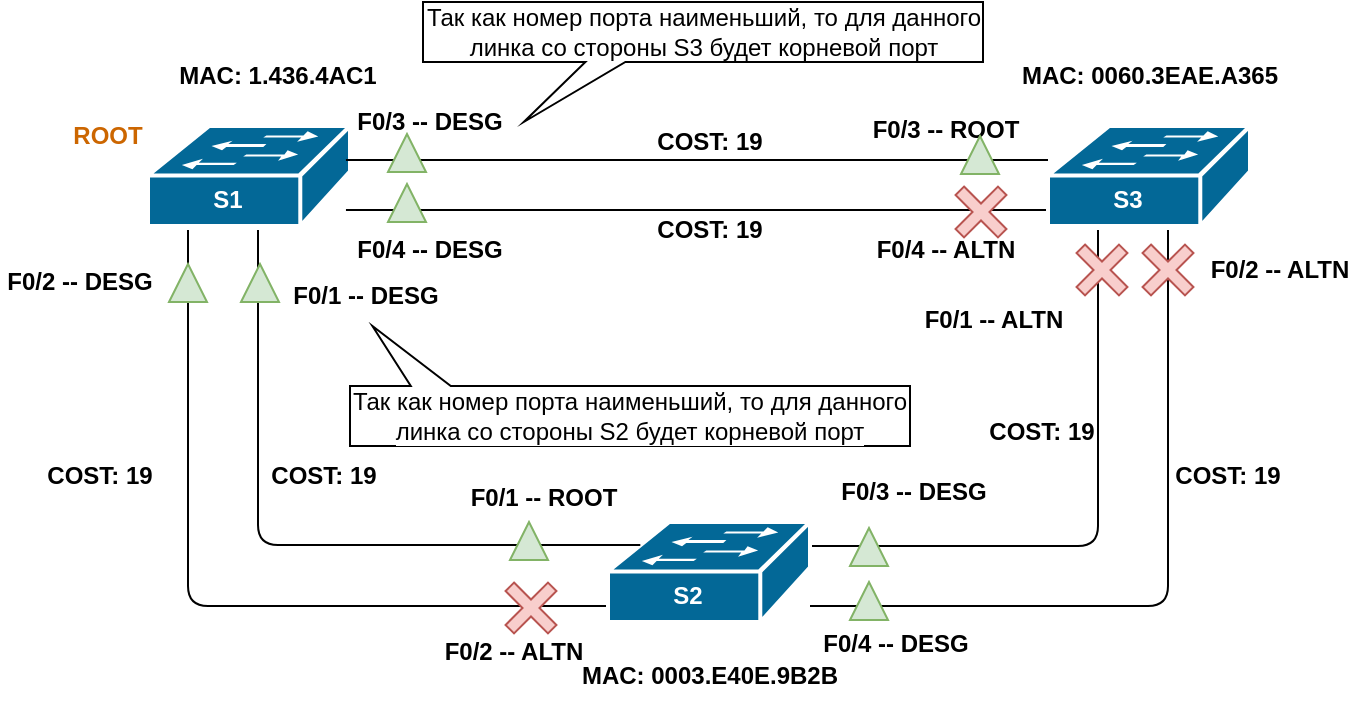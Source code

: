 <mxfile version="20.3.0" type="github">
  <diagram id="FSqGW_gwmn6mpwqzGmPX" name="Страница 1">
    <mxGraphModel dx="1550" dy="835" grid="1" gridSize="10" guides="1" tooltips="1" connect="1" arrows="1" fold="1" page="1" pageScale="1" pageWidth="2336" pageHeight="1654" math="0" shadow="0">
      <root>
        <mxCell id="0" />
        <mxCell id="1" parent="0" />
        <mxCell id="iCD_IcLdnUCjqHumPRnd-8" style="edgeStyle=orthogonalEdgeStyle;rounded=1;orthogonalLoop=1;jettySize=auto;html=1;strokeColor=default;endArrow=none;endFill=0;" parent="1" source="iCD_IcLdnUCjqHumPRnd-10" target="iCD_IcLdnUCjqHumPRnd-12" edge="1">
          <mxGeometry relative="1" as="geometry">
            <Array as="points">
              <mxPoint x="350" y="510" />
            </Array>
          </mxGeometry>
        </mxCell>
        <mxCell id="iCD_IcLdnUCjqHumPRnd-9" style="edgeStyle=orthogonalEdgeStyle;rounded=1;orthogonalLoop=1;jettySize=auto;html=1;exitX=0.98;exitY=0.5;exitDx=0;exitDy=0;exitPerimeter=0;entryX=0;entryY=0.5;entryDx=0;entryDy=0;entryPerimeter=0;strokeColor=default;endArrow=none;endFill=0;" parent="1" edge="1">
          <mxGeometry relative="1" as="geometry">
            <mxPoint x="428.98" y="312" as="sourcePoint" />
            <mxPoint x="780" y="312" as="targetPoint" />
          </mxGeometry>
        </mxCell>
        <mxCell id="iCD_IcLdnUCjqHumPRnd-1" value="" style="shape=mxgraph.cisco.switches.workgroup_switch;sketch=0;html=1;pointerEvents=1;dashed=0;fillColor=#036897;strokeColor=#ffffff;strokeWidth=2;verticalLabelPosition=bottom;verticalAlign=top;align=center;outlineConnect=0;" parent="1" vertex="1">
          <mxGeometry x="330" y="270" width="101" height="50" as="geometry" />
        </mxCell>
        <mxCell id="iCD_IcLdnUCjqHumPRnd-7" style="edgeStyle=orthogonalEdgeStyle;rounded=1;orthogonalLoop=1;jettySize=auto;html=1;strokeColor=default;endArrow=none;endFill=0;startArrow=none;" parent="1" source="iCD_IcLdnUCjqHumPRnd-11" target="iCD_IcLdnUCjqHumPRnd-3" edge="1">
          <mxGeometry relative="1" as="geometry">
            <Array as="points">
              <mxPoint x="840" y="510" />
            </Array>
            <mxPoint x="780" y="590" as="targetPoint" />
          </mxGeometry>
        </mxCell>
        <mxCell id="iCD_IcLdnUCjqHumPRnd-2" value="" style="shape=mxgraph.cisco.switches.workgroup_switch;sketch=0;html=1;pointerEvents=1;dashed=0;fillColor=#036897;strokeColor=#ffffff;strokeWidth=2;verticalLabelPosition=bottom;verticalAlign=top;align=center;outlineConnect=0;" parent="1" vertex="1">
          <mxGeometry x="780" y="270" width="101" height="50" as="geometry" />
        </mxCell>
        <mxCell id="6-lfDugaZAaRlOOavOw_-10" style="edgeStyle=orthogonalEdgeStyle;rounded=1;orthogonalLoop=1;jettySize=auto;html=1;entryX=0.25;entryY=1;entryDx=0;entryDy=0;endArrow=none;endFill=0;" edge="1" parent="1" source="iCD_IcLdnUCjqHumPRnd-3" target="iCD_IcLdnUCjqHumPRnd-11">
          <mxGeometry relative="1" as="geometry">
            <Array as="points">
              <mxPoint x="805" y="480" />
            </Array>
          </mxGeometry>
        </mxCell>
        <mxCell id="iCD_IcLdnUCjqHumPRnd-3" value="" style="shape=mxgraph.cisco.switches.workgroup_switch;sketch=0;html=1;pointerEvents=1;dashed=0;fillColor=#036897;strokeColor=#ffffff;strokeWidth=2;verticalLabelPosition=bottom;verticalAlign=top;align=center;outlineConnect=0;" parent="1" vertex="1">
          <mxGeometry x="560" y="468" width="101" height="50" as="geometry" />
        </mxCell>
        <mxCell id="6-lfDugaZAaRlOOavOw_-23" style="edgeStyle=orthogonalEdgeStyle;rounded=1;orthogonalLoop=1;jettySize=auto;html=1;exitX=0.75;exitY=1;exitDx=0;exitDy=0;entryX=0.16;entryY=0.23;entryDx=0;entryDy=0;entryPerimeter=0;endArrow=none;endFill=0;" edge="1" parent="1" source="iCD_IcLdnUCjqHumPRnd-10" target="iCD_IcLdnUCjqHumPRnd-3">
          <mxGeometry relative="1" as="geometry">
            <Array as="points">
              <mxPoint x="385" y="480" />
            </Array>
          </mxGeometry>
        </mxCell>
        <mxCell id="iCD_IcLdnUCjqHumPRnd-10" value="&lt;b&gt;S1&lt;/b&gt;" style="text;html=1;strokeColor=none;fillColor=none;align=center;verticalAlign=middle;whiteSpace=wrap;rounded=0;fontColor=#FFFFFF;" parent="1" vertex="1">
          <mxGeometry x="340" y="292" width="60" height="30" as="geometry" />
        </mxCell>
        <mxCell id="iCD_IcLdnUCjqHumPRnd-11" value="&lt;b&gt;S3&lt;/b&gt;" style="text;html=1;strokeColor=none;fillColor=none;align=center;verticalAlign=middle;whiteSpace=wrap;rounded=0;fontColor=#FFFFFF;" parent="1" vertex="1">
          <mxGeometry x="790" y="292" width="60" height="30" as="geometry" />
        </mxCell>
        <mxCell id="iCD_IcLdnUCjqHumPRnd-12" value="&lt;b&gt;S2&lt;/b&gt;" style="text;html=1;strokeColor=none;fillColor=none;align=center;verticalAlign=middle;whiteSpace=wrap;rounded=0;fontColor=#FFFFFF;" parent="1" vertex="1">
          <mxGeometry x="570" y="490" width="60" height="30" as="geometry" />
        </mxCell>
        <mxCell id="iCD_IcLdnUCjqHumPRnd-13" value="&lt;b&gt;MAC:&amp;nbsp;1.436.4AC1&lt;/b&gt;" style="text;html=1;strokeColor=none;fillColor=none;align=center;verticalAlign=middle;whiteSpace=wrap;rounded=0;fontColor=#000000;" parent="1" vertex="1">
          <mxGeometry x="320" y="230" width="150" height="30" as="geometry" />
        </mxCell>
        <mxCell id="iCD_IcLdnUCjqHumPRnd-14" value="&lt;b&gt;MAC:&amp;nbsp;0003.E40E.9B2B&lt;/b&gt;" style="text;html=1;strokeColor=none;fillColor=none;align=center;verticalAlign=middle;whiteSpace=wrap;rounded=0;fontColor=#000000;" parent="1" vertex="1">
          <mxGeometry x="535.5" y="530" width="150" height="30" as="geometry" />
        </mxCell>
        <mxCell id="iCD_IcLdnUCjqHumPRnd-15" value="&lt;b&gt;MAC:&amp;nbsp;0060.3EAE.A365&lt;/b&gt;" style="text;html=1;strokeColor=none;fillColor=none;align=center;verticalAlign=middle;whiteSpace=wrap;rounded=0;fontColor=#000000;" parent="1" vertex="1">
          <mxGeometry x="755.5" y="230" width="150" height="30" as="geometry" />
        </mxCell>
        <mxCell id="iCD_IcLdnUCjqHumPRnd-16" value="&lt;b&gt;&lt;font&gt;ROOT&lt;/font&gt;&lt;/b&gt;" style="text;html=1;strokeColor=none;fillColor=none;align=center;verticalAlign=middle;whiteSpace=wrap;rounded=0;fontColor=#CC6600;" parent="1" vertex="1">
          <mxGeometry x="280" y="260" width="60" height="30" as="geometry" />
        </mxCell>
        <mxCell id="iCD_IcLdnUCjqHumPRnd-17" value="&lt;font color=&quot;#000000&quot;&gt;&lt;b&gt;F0/2 -- DESG&lt;/b&gt;&lt;/font&gt;" style="text;html=1;strokeColor=none;fillColor=none;align=center;verticalAlign=middle;whiteSpace=wrap;rounded=0;fontColor=#CC6600;" parent="1" vertex="1">
          <mxGeometry x="256" y="333" width="80" height="30" as="geometry" />
        </mxCell>
        <mxCell id="iCD_IcLdnUCjqHumPRnd-18" value="&lt;font color=&quot;#000000&quot;&gt;&lt;b&gt;F0/2 -- ALTN&lt;/b&gt;&lt;/font&gt;" style="text;html=1;strokeColor=none;fillColor=none;align=center;verticalAlign=middle;whiteSpace=wrap;rounded=0;fontColor=#CC6600;" parent="1" vertex="1">
          <mxGeometry x="470" y="518" width="85.5" height="30" as="geometry" />
        </mxCell>
        <mxCell id="iCD_IcLdnUCjqHumPRnd-19" value="&lt;font color=&quot;#000000&quot;&gt;&lt;b&gt;F0/4 -- DESG&lt;/b&gt;&lt;/font&gt;" style="text;html=1;strokeColor=none;fillColor=none;align=center;verticalAlign=middle;whiteSpace=wrap;rounded=0;fontColor=#CC6600;" parent="1" vertex="1">
          <mxGeometry x="661" y="514" width="85.5" height="30" as="geometry" />
        </mxCell>
        <mxCell id="iCD_IcLdnUCjqHumPRnd-20" value="&lt;font color=&quot;#000000&quot;&gt;&lt;b&gt;F0/2 -- ALTN&lt;/b&gt;&lt;/font&gt;" style="text;html=1;strokeColor=none;fillColor=none;align=center;verticalAlign=middle;whiteSpace=wrap;rounded=0;fontColor=#CC6600;" parent="1" vertex="1">
          <mxGeometry x="853" y="327" width="85.5" height="30" as="geometry" />
        </mxCell>
        <mxCell id="iCD_IcLdnUCjqHumPRnd-21" value="&lt;font color=&quot;#000000&quot;&gt;&lt;b&gt;F0/4 -- ALTN&lt;/b&gt;&lt;/font&gt;" style="text;html=1;strokeColor=none;fillColor=none;align=center;verticalAlign=middle;whiteSpace=wrap;rounded=0;fontColor=#CC6600;" parent="1" vertex="1">
          <mxGeometry x="685.5" y="317" width="85.5" height="30" as="geometry" />
        </mxCell>
        <mxCell id="iCD_IcLdnUCjqHumPRnd-22" value="" style="shape=cross;whiteSpace=wrap;html=1;rotation=45;fillColor=#f8cecc;strokeColor=#b85450;" parent="1" vertex="1">
          <mxGeometry x="825" y="327" width="30" height="30" as="geometry" />
        </mxCell>
        <mxCell id="iCD_IcLdnUCjqHumPRnd-25" value="&lt;font color=&quot;#000000&quot;&gt;&lt;b&gt;F0/4 -- DESG&lt;/b&gt;&lt;/font&gt;" style="text;html=1;strokeColor=none;fillColor=none;align=center;verticalAlign=middle;whiteSpace=wrap;rounded=0;fontColor=#CC6600;" parent="1" vertex="1">
          <mxGeometry x="431" y="317" width="80" height="30" as="geometry" />
        </mxCell>
        <mxCell id="iCD_IcLdnUCjqHumPRnd-29" value="&lt;b&gt;COST: 19&lt;/b&gt;" style="text;html=1;strokeColor=none;fillColor=none;align=center;verticalAlign=middle;whiteSpace=wrap;rounded=0;fontColor=#000000;" parent="1" vertex="1">
          <mxGeometry x="580.5" y="263" width="60" height="30" as="geometry" />
        </mxCell>
        <mxCell id="iCD_IcLdnUCjqHumPRnd-33" value="&lt;b&gt;COST: 19&lt;/b&gt;" style="text;html=1;strokeColor=none;fillColor=none;align=center;verticalAlign=middle;whiteSpace=wrap;rounded=0;fontColor=#000000;" parent="1" vertex="1">
          <mxGeometry x="276" y="430" width="60" height="30" as="geometry" />
        </mxCell>
        <mxCell id="iCD_IcLdnUCjqHumPRnd-37" value="" style="triangle;whiteSpace=wrap;html=1;rotation=-90;fillColor=#d5e8d4;strokeColor=#82b366;" parent="1" vertex="1">
          <mxGeometry x="450" y="299" width="19" height="19" as="geometry" />
        </mxCell>
        <mxCell id="iCD_IcLdnUCjqHumPRnd-41" value="" style="triangle;whiteSpace=wrap;html=1;rotation=-90;fillColor=#d5e8d4;strokeColor=#82b366;" parent="1" vertex="1">
          <mxGeometry x="340.5" y="339" width="19" height="19" as="geometry" />
        </mxCell>
        <mxCell id="iCD_IcLdnUCjqHumPRnd-43" value="" style="triangle;whiteSpace=wrap;html=1;rotation=-90;fillColor=#d5e8d4;strokeColor=#82b366;" parent="1" vertex="1">
          <mxGeometry x="511" y="468" width="19" height="19" as="geometry" />
        </mxCell>
        <mxCell id="iCD_IcLdnUCjqHumPRnd-44" value="" style="triangle;whiteSpace=wrap;html=1;rotation=-90;fillColor=#d5e8d4;strokeColor=#82b366;" parent="1" vertex="1">
          <mxGeometry x="681" y="498" width="19" height="19" as="geometry" />
        </mxCell>
        <mxCell id="6-lfDugaZAaRlOOavOw_-1" style="edgeStyle=orthogonalEdgeStyle;rounded=1;orthogonalLoop=1;jettySize=auto;html=1;exitX=0.98;exitY=0.5;exitDx=0;exitDy=0;exitPerimeter=0;entryX=0;entryY=0.5;entryDx=0;entryDy=0;entryPerimeter=0;strokeColor=default;endArrow=none;endFill=0;" edge="1" parent="1">
          <mxGeometry relative="1" as="geometry">
            <mxPoint x="428.98" y="287" as="sourcePoint" />
            <mxPoint x="780" y="287" as="targetPoint" />
          </mxGeometry>
        </mxCell>
        <mxCell id="6-lfDugaZAaRlOOavOw_-2" value="&lt;font color=&quot;#000000&quot;&gt;&lt;b&gt;F0/3 -- ROOT&lt;/b&gt;&lt;/font&gt;" style="text;html=1;strokeColor=none;fillColor=none;align=center;verticalAlign=middle;whiteSpace=wrap;rounded=0;fontColor=#CC6600;" vertex="1" parent="1">
          <mxGeometry x="685.5" y="257" width="85.5" height="30" as="geometry" />
        </mxCell>
        <mxCell id="6-lfDugaZAaRlOOavOw_-3" value="&lt;font color=&quot;#000000&quot;&gt;&lt;b&gt;F0/3 -- DESG&lt;/b&gt;&lt;/font&gt;" style="text;html=1;strokeColor=none;fillColor=none;align=center;verticalAlign=middle;whiteSpace=wrap;rounded=0;fontColor=#CC6600;" vertex="1" parent="1">
          <mxGeometry x="431" y="253" width="80" height="30" as="geometry" />
        </mxCell>
        <mxCell id="6-lfDugaZAaRlOOavOw_-4" value="" style="triangle;whiteSpace=wrap;html=1;rotation=-90;fillColor=#d5e8d4;strokeColor=#82b366;" vertex="1" parent="1">
          <mxGeometry x="450" y="274" width="19" height="19" as="geometry" />
        </mxCell>
        <mxCell id="6-lfDugaZAaRlOOavOw_-5" value="" style="triangle;whiteSpace=wrap;html=1;rotation=-90;fillColor=#d5e8d4;strokeColor=#82b366;" vertex="1" parent="1">
          <mxGeometry x="736.5" y="275" width="19" height="19" as="geometry" />
        </mxCell>
        <mxCell id="6-lfDugaZAaRlOOavOw_-6" value="Так как номер порта наименьший, то для данного линка со стороны S3 будет корневой порт" style="shape=callout;whiteSpace=wrap;html=1;perimeter=calloutPerimeter;size=30;position=0.29;position2=0.18;" vertex="1" parent="1">
          <mxGeometry x="467.5" y="208" width="280" height="60" as="geometry" />
        </mxCell>
        <mxCell id="6-lfDugaZAaRlOOavOw_-7" value="" style="shape=cross;whiteSpace=wrap;html=1;rotation=45;fillColor=#f8cecc;strokeColor=#b85450;" vertex="1" parent="1">
          <mxGeometry x="731.5" y="298" width="30" height="30" as="geometry" />
        </mxCell>
        <mxCell id="6-lfDugaZAaRlOOavOw_-8" value="&lt;b&gt;COST: 19&lt;/b&gt;" style="text;html=1;strokeColor=none;fillColor=none;align=center;verticalAlign=middle;whiteSpace=wrap;rounded=0;fontColor=#000000;" vertex="1" parent="1">
          <mxGeometry x="580.5" y="307" width="60" height="30" as="geometry" />
        </mxCell>
        <mxCell id="6-lfDugaZAaRlOOavOw_-11" value="&lt;font color=&quot;#000000&quot;&gt;&lt;b&gt;F0/3 -- DESG&lt;/b&gt;&lt;/font&gt;" style="text;html=1;strokeColor=none;fillColor=none;align=center;verticalAlign=middle;whiteSpace=wrap;rounded=0;fontColor=#CC6600;" vertex="1" parent="1">
          <mxGeometry x="670" y="438" width="85.5" height="30" as="geometry" />
        </mxCell>
        <mxCell id="6-lfDugaZAaRlOOavOw_-12" value="" style="triangle;whiteSpace=wrap;html=1;rotation=-90;fillColor=#d5e8d4;strokeColor=#82b366;" vertex="1" parent="1">
          <mxGeometry x="681" y="471" width="19" height="19" as="geometry" />
        </mxCell>
        <mxCell id="6-lfDugaZAaRlOOavOw_-13" value="" style="shape=cross;whiteSpace=wrap;html=1;rotation=45;fillColor=#f8cecc;strokeColor=#b85450;" vertex="1" parent="1">
          <mxGeometry x="792" y="327" width="30" height="30" as="geometry" />
        </mxCell>
        <mxCell id="6-lfDugaZAaRlOOavOw_-14" value="&lt;font color=&quot;#000000&quot;&gt;&lt;b&gt;F0/1 -- ALTN&lt;/b&gt;&lt;/font&gt;" style="text;html=1;strokeColor=none;fillColor=none;align=center;verticalAlign=middle;whiteSpace=wrap;rounded=0;fontColor=#CC6600;" vertex="1" parent="1">
          <mxGeometry x="710" y="352" width="85.5" height="30" as="geometry" />
        </mxCell>
        <mxCell id="6-lfDugaZAaRlOOavOw_-15" value="&lt;b&gt;COST: 19&lt;/b&gt;" style="text;html=1;strokeColor=none;fillColor=none;align=center;verticalAlign=middle;whiteSpace=wrap;rounded=0;fontColor=#000000;" vertex="1" parent="1">
          <mxGeometry x="746.5" y="408" width="60" height="30" as="geometry" />
        </mxCell>
        <mxCell id="6-lfDugaZAaRlOOavOw_-16" value="&lt;b&gt;COST: 19&lt;/b&gt;" style="text;html=1;strokeColor=none;fillColor=none;align=center;verticalAlign=middle;whiteSpace=wrap;rounded=0;fontColor=#000000;" vertex="1" parent="1">
          <mxGeometry x="840" y="430" width="60" height="30" as="geometry" />
        </mxCell>
        <mxCell id="6-lfDugaZAaRlOOavOw_-24" value="" style="shape=callout;whiteSpace=wrap;html=1;perimeter=calloutPerimeter;size=30;position=0.82;position2=0.96;rotation=-180;" vertex="1" parent="1">
          <mxGeometry x="431" y="370" width="280" height="60" as="geometry" />
        </mxCell>
        <mxCell id="6-lfDugaZAaRlOOavOw_-25" value="&lt;span style=&quot;background-color: rgb(255, 255, 255);&quot;&gt;Так как номер порта наименьший, то для данного линка со стороны S2 будет корневой порт&lt;/span&gt;" style="text;html=1;strokeColor=none;fillColor=none;align=center;verticalAlign=middle;whiteSpace=wrap;rounded=0;" vertex="1" parent="1">
          <mxGeometry x="431" y="400" width="280" height="30" as="geometry" />
        </mxCell>
        <mxCell id="6-lfDugaZAaRlOOavOw_-30" value="" style="triangle;whiteSpace=wrap;html=1;rotation=-90;fillColor=#d5e8d4;strokeColor=#82b366;" vertex="1" parent="1">
          <mxGeometry x="376.5" y="339" width="19" height="19" as="geometry" />
        </mxCell>
        <mxCell id="6-lfDugaZAaRlOOavOw_-31" value="&lt;font color=&quot;#000000&quot;&gt;&lt;b&gt;F0/1 -- DESG&lt;/b&gt;&lt;/font&gt;" style="text;html=1;strokeColor=none;fillColor=none;align=center;verticalAlign=middle;whiteSpace=wrap;rounded=0;fontColor=#CC6600;" vertex="1" parent="1">
          <mxGeometry x="399" y="340" width="80" height="30" as="geometry" />
        </mxCell>
        <mxCell id="6-lfDugaZAaRlOOavOw_-32" value="&lt;font color=&quot;#000000&quot;&gt;&lt;b&gt;F0/1 -- ROOT&lt;/b&gt;&lt;/font&gt;" style="text;html=1;strokeColor=none;fillColor=none;align=center;verticalAlign=middle;whiteSpace=wrap;rounded=0;fontColor=#CC6600;" vertex="1" parent="1">
          <mxGeometry x="484.5" y="441" width="85.5" height="30" as="geometry" />
        </mxCell>
        <mxCell id="6-lfDugaZAaRlOOavOw_-33" value="" style="shape=cross;whiteSpace=wrap;html=1;rotation=45;fillColor=#f8cecc;strokeColor=#b85450;" vertex="1" parent="1">
          <mxGeometry x="506.5" y="496" width="30" height="30" as="geometry" />
        </mxCell>
        <mxCell id="6-lfDugaZAaRlOOavOw_-34" value="&lt;b&gt;COST: 19&lt;/b&gt;" style="text;html=1;strokeColor=none;fillColor=none;align=center;verticalAlign=middle;whiteSpace=wrap;rounded=0;fontColor=#000000;" vertex="1" parent="1">
          <mxGeometry x="388" y="430" width="60" height="30" as="geometry" />
        </mxCell>
      </root>
    </mxGraphModel>
  </diagram>
</mxfile>

